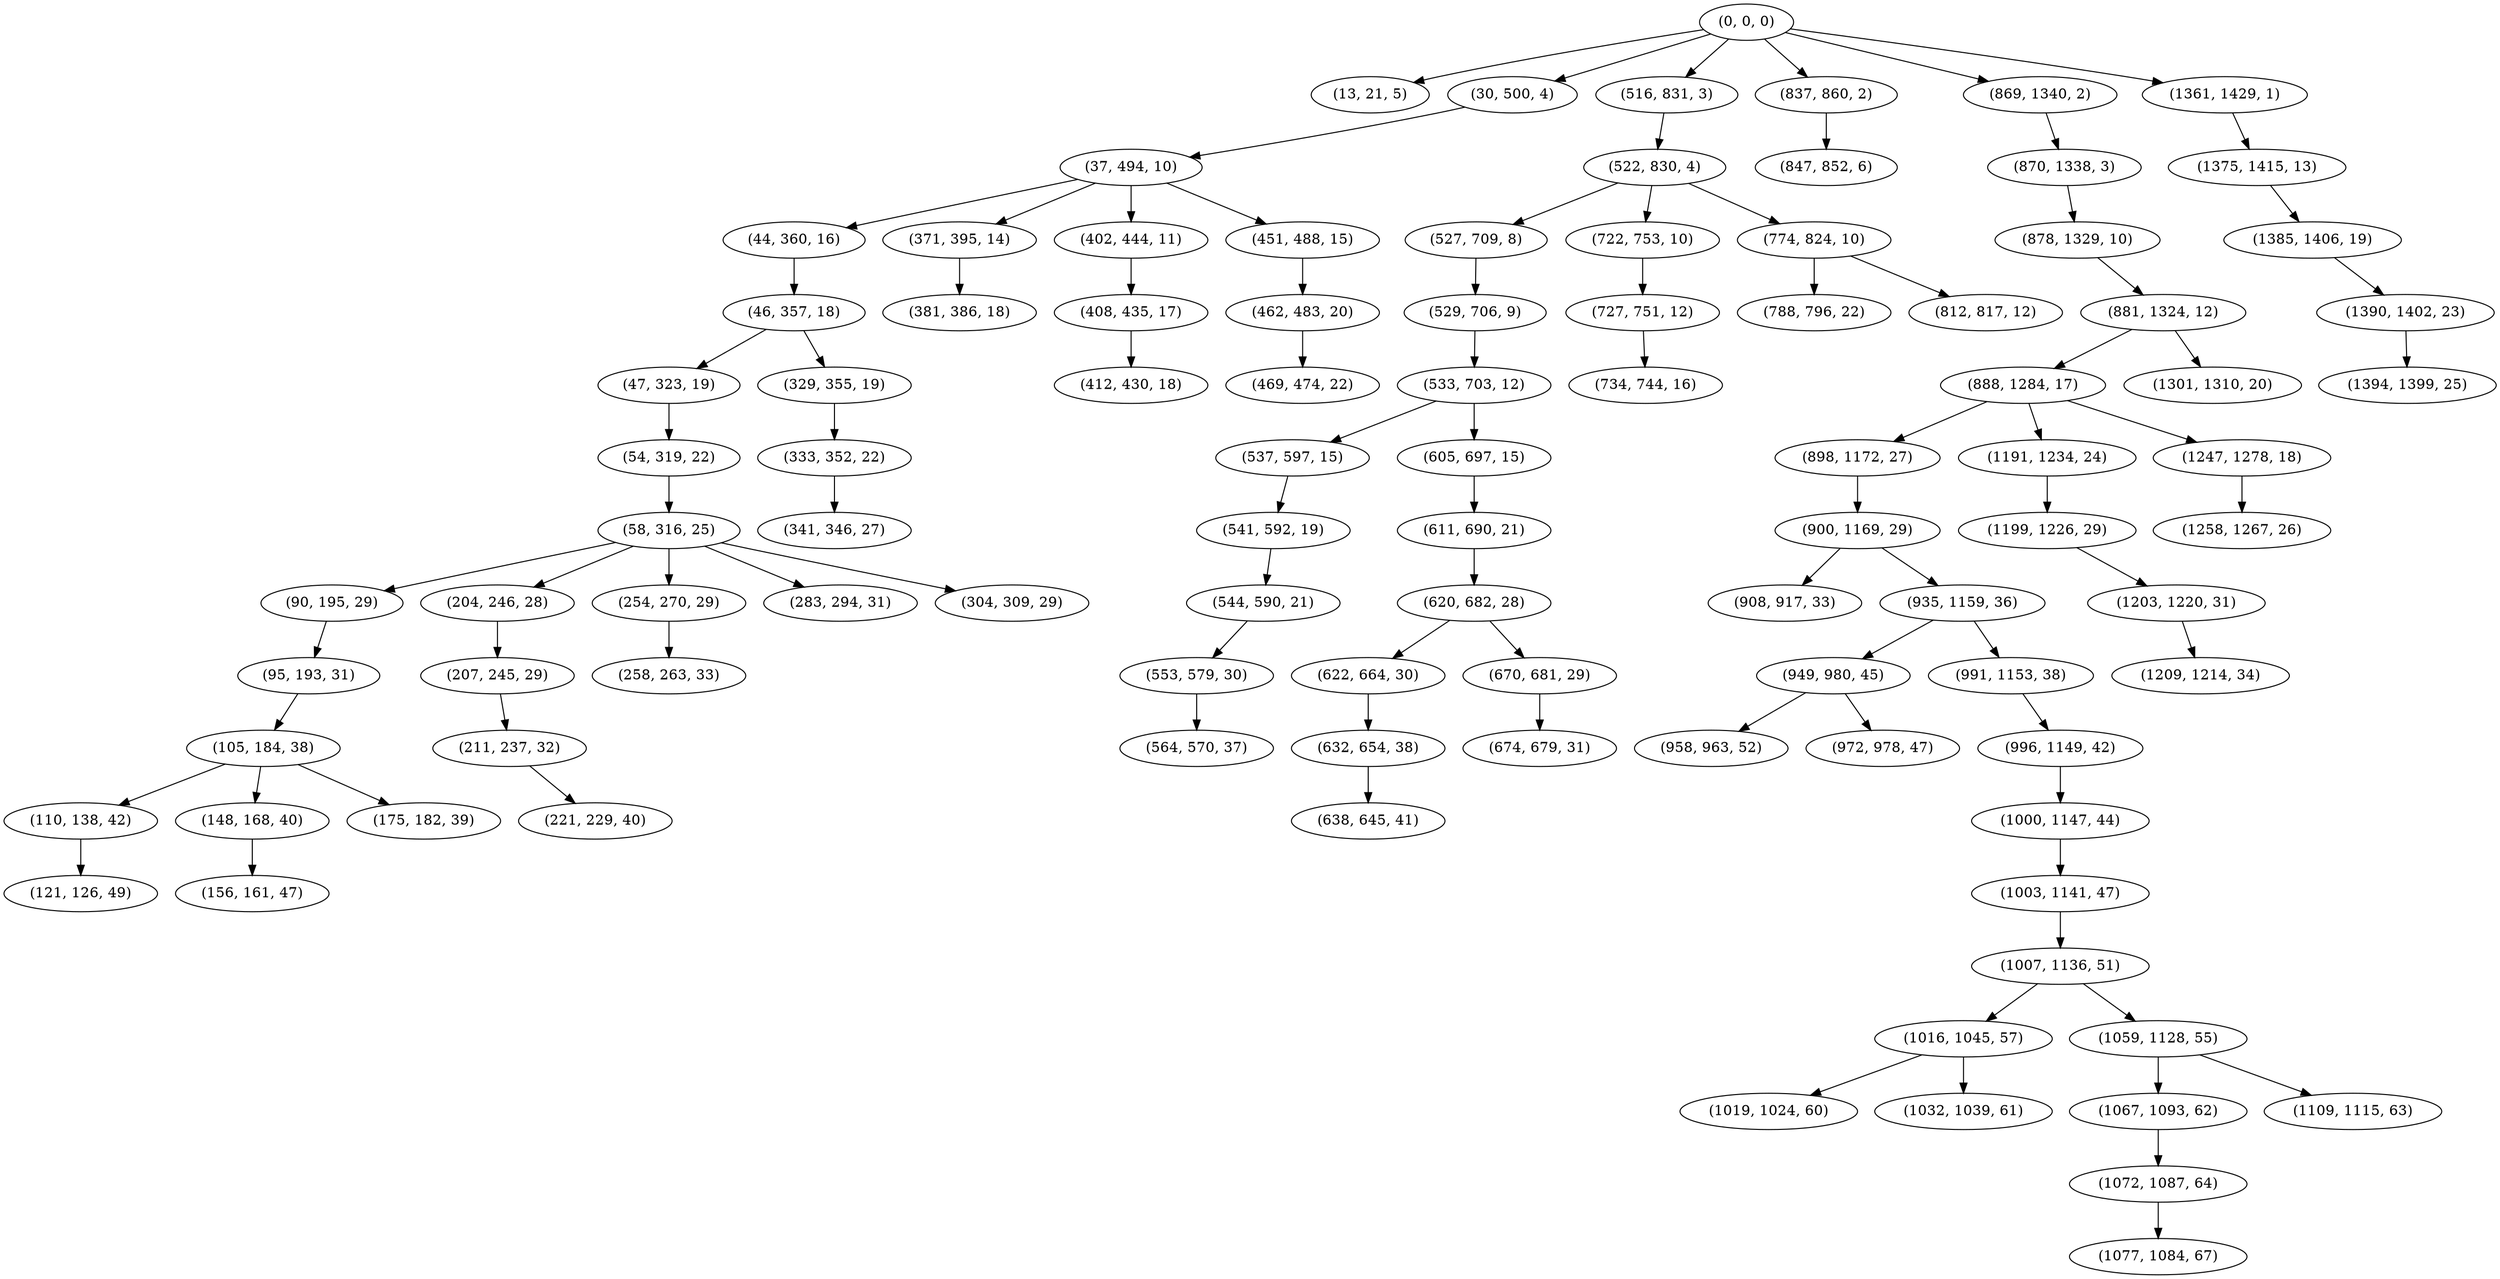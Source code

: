 digraph tree {
    "(0, 0, 0)";
    "(13, 21, 5)";
    "(30, 500, 4)";
    "(37, 494, 10)";
    "(44, 360, 16)";
    "(46, 357, 18)";
    "(47, 323, 19)";
    "(54, 319, 22)";
    "(58, 316, 25)";
    "(90, 195, 29)";
    "(95, 193, 31)";
    "(105, 184, 38)";
    "(110, 138, 42)";
    "(121, 126, 49)";
    "(148, 168, 40)";
    "(156, 161, 47)";
    "(175, 182, 39)";
    "(204, 246, 28)";
    "(207, 245, 29)";
    "(211, 237, 32)";
    "(221, 229, 40)";
    "(254, 270, 29)";
    "(258, 263, 33)";
    "(283, 294, 31)";
    "(304, 309, 29)";
    "(329, 355, 19)";
    "(333, 352, 22)";
    "(341, 346, 27)";
    "(371, 395, 14)";
    "(381, 386, 18)";
    "(402, 444, 11)";
    "(408, 435, 17)";
    "(412, 430, 18)";
    "(451, 488, 15)";
    "(462, 483, 20)";
    "(469, 474, 22)";
    "(516, 831, 3)";
    "(522, 830, 4)";
    "(527, 709, 8)";
    "(529, 706, 9)";
    "(533, 703, 12)";
    "(537, 597, 15)";
    "(541, 592, 19)";
    "(544, 590, 21)";
    "(553, 579, 30)";
    "(564, 570, 37)";
    "(605, 697, 15)";
    "(611, 690, 21)";
    "(620, 682, 28)";
    "(622, 664, 30)";
    "(632, 654, 38)";
    "(638, 645, 41)";
    "(670, 681, 29)";
    "(674, 679, 31)";
    "(722, 753, 10)";
    "(727, 751, 12)";
    "(734, 744, 16)";
    "(774, 824, 10)";
    "(788, 796, 22)";
    "(812, 817, 12)";
    "(837, 860, 2)";
    "(847, 852, 6)";
    "(869, 1340, 2)";
    "(870, 1338, 3)";
    "(878, 1329, 10)";
    "(881, 1324, 12)";
    "(888, 1284, 17)";
    "(898, 1172, 27)";
    "(900, 1169, 29)";
    "(908, 917, 33)";
    "(935, 1159, 36)";
    "(949, 980, 45)";
    "(958, 963, 52)";
    "(972, 978, 47)";
    "(991, 1153, 38)";
    "(996, 1149, 42)";
    "(1000, 1147, 44)";
    "(1003, 1141, 47)";
    "(1007, 1136, 51)";
    "(1016, 1045, 57)";
    "(1019, 1024, 60)";
    "(1032, 1039, 61)";
    "(1059, 1128, 55)";
    "(1067, 1093, 62)";
    "(1072, 1087, 64)";
    "(1077, 1084, 67)";
    "(1109, 1115, 63)";
    "(1191, 1234, 24)";
    "(1199, 1226, 29)";
    "(1203, 1220, 31)";
    "(1209, 1214, 34)";
    "(1247, 1278, 18)";
    "(1258, 1267, 26)";
    "(1301, 1310, 20)";
    "(1361, 1429, 1)";
    "(1375, 1415, 13)";
    "(1385, 1406, 19)";
    "(1390, 1402, 23)";
    "(1394, 1399, 25)";
    "(0, 0, 0)" -> "(13, 21, 5)";
    "(0, 0, 0)" -> "(30, 500, 4)";
    "(0, 0, 0)" -> "(516, 831, 3)";
    "(0, 0, 0)" -> "(837, 860, 2)";
    "(0, 0, 0)" -> "(869, 1340, 2)";
    "(0, 0, 0)" -> "(1361, 1429, 1)";
    "(30, 500, 4)" -> "(37, 494, 10)";
    "(37, 494, 10)" -> "(44, 360, 16)";
    "(37, 494, 10)" -> "(371, 395, 14)";
    "(37, 494, 10)" -> "(402, 444, 11)";
    "(37, 494, 10)" -> "(451, 488, 15)";
    "(44, 360, 16)" -> "(46, 357, 18)";
    "(46, 357, 18)" -> "(47, 323, 19)";
    "(46, 357, 18)" -> "(329, 355, 19)";
    "(47, 323, 19)" -> "(54, 319, 22)";
    "(54, 319, 22)" -> "(58, 316, 25)";
    "(58, 316, 25)" -> "(90, 195, 29)";
    "(58, 316, 25)" -> "(204, 246, 28)";
    "(58, 316, 25)" -> "(254, 270, 29)";
    "(58, 316, 25)" -> "(283, 294, 31)";
    "(58, 316, 25)" -> "(304, 309, 29)";
    "(90, 195, 29)" -> "(95, 193, 31)";
    "(95, 193, 31)" -> "(105, 184, 38)";
    "(105, 184, 38)" -> "(110, 138, 42)";
    "(105, 184, 38)" -> "(148, 168, 40)";
    "(105, 184, 38)" -> "(175, 182, 39)";
    "(110, 138, 42)" -> "(121, 126, 49)";
    "(148, 168, 40)" -> "(156, 161, 47)";
    "(204, 246, 28)" -> "(207, 245, 29)";
    "(207, 245, 29)" -> "(211, 237, 32)";
    "(211, 237, 32)" -> "(221, 229, 40)";
    "(254, 270, 29)" -> "(258, 263, 33)";
    "(329, 355, 19)" -> "(333, 352, 22)";
    "(333, 352, 22)" -> "(341, 346, 27)";
    "(371, 395, 14)" -> "(381, 386, 18)";
    "(402, 444, 11)" -> "(408, 435, 17)";
    "(408, 435, 17)" -> "(412, 430, 18)";
    "(451, 488, 15)" -> "(462, 483, 20)";
    "(462, 483, 20)" -> "(469, 474, 22)";
    "(516, 831, 3)" -> "(522, 830, 4)";
    "(522, 830, 4)" -> "(527, 709, 8)";
    "(522, 830, 4)" -> "(722, 753, 10)";
    "(522, 830, 4)" -> "(774, 824, 10)";
    "(527, 709, 8)" -> "(529, 706, 9)";
    "(529, 706, 9)" -> "(533, 703, 12)";
    "(533, 703, 12)" -> "(537, 597, 15)";
    "(533, 703, 12)" -> "(605, 697, 15)";
    "(537, 597, 15)" -> "(541, 592, 19)";
    "(541, 592, 19)" -> "(544, 590, 21)";
    "(544, 590, 21)" -> "(553, 579, 30)";
    "(553, 579, 30)" -> "(564, 570, 37)";
    "(605, 697, 15)" -> "(611, 690, 21)";
    "(611, 690, 21)" -> "(620, 682, 28)";
    "(620, 682, 28)" -> "(622, 664, 30)";
    "(620, 682, 28)" -> "(670, 681, 29)";
    "(622, 664, 30)" -> "(632, 654, 38)";
    "(632, 654, 38)" -> "(638, 645, 41)";
    "(670, 681, 29)" -> "(674, 679, 31)";
    "(722, 753, 10)" -> "(727, 751, 12)";
    "(727, 751, 12)" -> "(734, 744, 16)";
    "(774, 824, 10)" -> "(788, 796, 22)";
    "(774, 824, 10)" -> "(812, 817, 12)";
    "(837, 860, 2)" -> "(847, 852, 6)";
    "(869, 1340, 2)" -> "(870, 1338, 3)";
    "(870, 1338, 3)" -> "(878, 1329, 10)";
    "(878, 1329, 10)" -> "(881, 1324, 12)";
    "(881, 1324, 12)" -> "(888, 1284, 17)";
    "(881, 1324, 12)" -> "(1301, 1310, 20)";
    "(888, 1284, 17)" -> "(898, 1172, 27)";
    "(888, 1284, 17)" -> "(1191, 1234, 24)";
    "(888, 1284, 17)" -> "(1247, 1278, 18)";
    "(898, 1172, 27)" -> "(900, 1169, 29)";
    "(900, 1169, 29)" -> "(908, 917, 33)";
    "(900, 1169, 29)" -> "(935, 1159, 36)";
    "(935, 1159, 36)" -> "(949, 980, 45)";
    "(935, 1159, 36)" -> "(991, 1153, 38)";
    "(949, 980, 45)" -> "(958, 963, 52)";
    "(949, 980, 45)" -> "(972, 978, 47)";
    "(991, 1153, 38)" -> "(996, 1149, 42)";
    "(996, 1149, 42)" -> "(1000, 1147, 44)";
    "(1000, 1147, 44)" -> "(1003, 1141, 47)";
    "(1003, 1141, 47)" -> "(1007, 1136, 51)";
    "(1007, 1136, 51)" -> "(1016, 1045, 57)";
    "(1007, 1136, 51)" -> "(1059, 1128, 55)";
    "(1016, 1045, 57)" -> "(1019, 1024, 60)";
    "(1016, 1045, 57)" -> "(1032, 1039, 61)";
    "(1059, 1128, 55)" -> "(1067, 1093, 62)";
    "(1059, 1128, 55)" -> "(1109, 1115, 63)";
    "(1067, 1093, 62)" -> "(1072, 1087, 64)";
    "(1072, 1087, 64)" -> "(1077, 1084, 67)";
    "(1191, 1234, 24)" -> "(1199, 1226, 29)";
    "(1199, 1226, 29)" -> "(1203, 1220, 31)";
    "(1203, 1220, 31)" -> "(1209, 1214, 34)";
    "(1247, 1278, 18)" -> "(1258, 1267, 26)";
    "(1361, 1429, 1)" -> "(1375, 1415, 13)";
    "(1375, 1415, 13)" -> "(1385, 1406, 19)";
    "(1385, 1406, 19)" -> "(1390, 1402, 23)";
    "(1390, 1402, 23)" -> "(1394, 1399, 25)";
}
